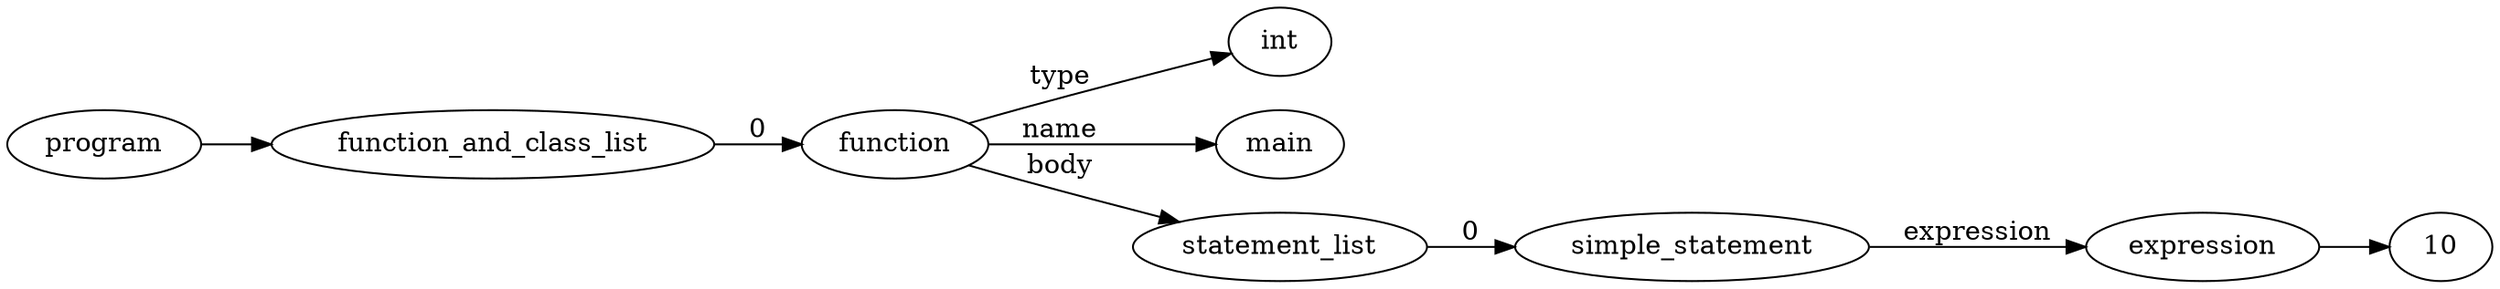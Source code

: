 digraph ObjectiveC { rankdir="LR";
7[label="program"];
7->6;
6[label="function_and_class_list"];
6->5[label="0"];
5[label="function"];
5->0[label="type"];
0[label="int"];
5->5.1 [label="name"];
5.1 [label="main"];
5->4[label="body"];
4[label="statement_list"];
4->3[label="0"];
3[label="simple_statement"];
3->2[label="expression"];
2[label="expression"];
2->1;
1[label="10"];
}
